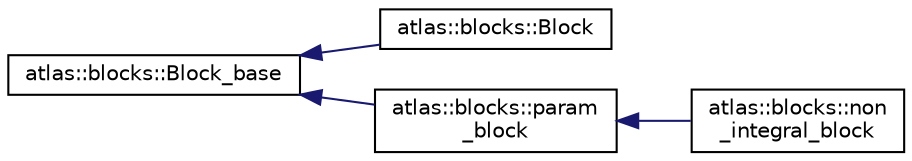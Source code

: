 digraph "Graphical Class Hierarchy"
{
  edge [fontname="Helvetica",fontsize="10",labelfontname="Helvetica",labelfontsize="10"];
  node [fontname="Helvetica",fontsize="10",shape=record];
  rankdir="LR";
  Node1 [label="atlas::blocks::Block_base",height=0.2,width=0.4,color="black", fillcolor="white", style="filled",URL="$classatlas_1_1blocks_1_1Block__base.html"];
  Node1 -> Node2 [dir="back",color="midnightblue",fontsize="10",style="solid",fontname="Helvetica"];
  Node2 [label="atlas::blocks::Block",height=0.2,width=0.4,color="black", fillcolor="white", style="filled",URL="$classatlas_1_1blocks_1_1Block.html",tooltip="Represents a block of representations of an inner form of G. "];
  Node1 -> Node3 [dir="back",color="midnightblue",fontsize="10",style="solid",fontname="Helvetica"];
  Node3 [label="atlas::blocks::param\l_block",height=0.2,width=0.4,color="black", fillcolor="white", style="filled",URL="$classatlas_1_1blocks_1_1param__block.html"];
  Node3 -> Node4 [dir="back",color="midnightblue",fontsize="10",style="solid",fontname="Helvetica"];
  Node4 [label="atlas::blocks::non\l_integral_block",height=0.2,width=0.4,color="black", fillcolor="white", style="filled",URL="$classatlas_1_1blocks_1_1non__integral__block.html"];
}

